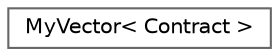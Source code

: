 digraph "Graphical Class Hierarchy"
{
 // LATEX_PDF_SIZE
  bgcolor="transparent";
  edge [fontname=Helvetica,fontsize=10,labelfontname=Helvetica,labelfontsize=10];
  node [fontname=Helvetica,fontsize=10,shape=box,height=0.2,width=0.4];
  rankdir="LR";
  Node0 [label="MyVector\< Contract \>",height=0.2,width=0.4,color="grey40", fillcolor="white", style="filled",URL="$class_my_vector.html",tooltip=" "];
}
